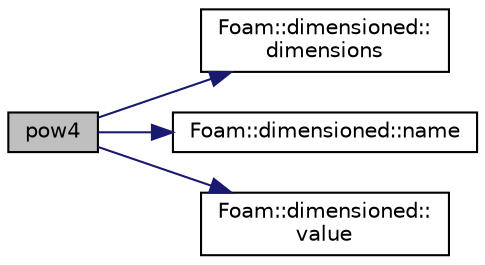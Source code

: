 digraph "pow4"
{
  bgcolor="transparent";
  edge [fontname="Helvetica",fontsize="10",labelfontname="Helvetica",labelfontsize="10"];
  node [fontname="Helvetica",fontsize="10",shape=record];
  rankdir="LR";
  Node40388 [label="pow4",height=0.2,width=0.4,color="black", fillcolor="grey75", style="filled", fontcolor="black"];
  Node40388 -> Node40389 [color="midnightblue",fontsize="10",style="solid",fontname="Helvetica"];
  Node40389 [label="Foam::dimensioned::\ldimensions",height=0.2,width=0.4,color="black",URL="$a27473.html#a512673c2674ca2d38885f1bb5f6994fb",tooltip="Return const reference to dimensions. "];
  Node40388 -> Node40390 [color="midnightblue",fontsize="10",style="solid",fontname="Helvetica"];
  Node40390 [label="Foam::dimensioned::name",height=0.2,width=0.4,color="black",URL="$a27473.html#ade4113569ef0db70665fded275a5e38e",tooltip="Return const reference to name. "];
  Node40388 -> Node40391 [color="midnightblue",fontsize="10",style="solid",fontname="Helvetica"];
  Node40391 [label="Foam::dimensioned::\lvalue",height=0.2,width=0.4,color="black",URL="$a27473.html#a7948200a26c85fc3a83ffa510a91d668",tooltip="Return const reference to value. "];
}
